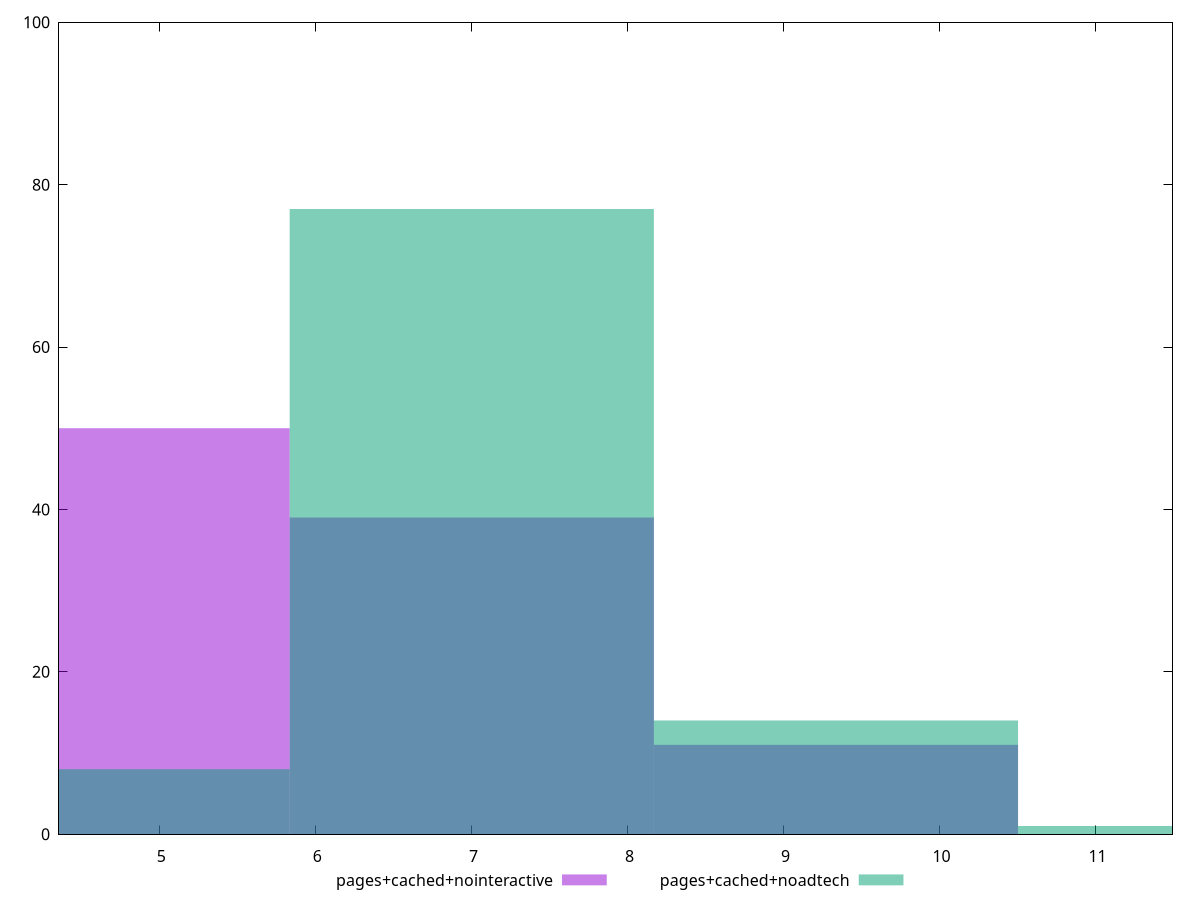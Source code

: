 reset

$pagesCachedNointeractive <<EOF
7.002486279132963 39
4.668324186088642 50
9.336648372177285 11
EOF

$pagesCachedNoadtech <<EOF
7.002486279132963 77
9.336648372177285 14
11.670810465221606 1
4.668324186088642 8
EOF

set key outside below
set boxwidth 2.334162093044321
set xrange [4.356800000000001:11.4937]
set yrange [0:100]
set style fill transparent solid 0.5 noborder
set terminal svg size 640, 500 enhanced background rgb 'white'
set output "report_00007_2020-12-11T15:55:29.892Z/network-server-latency/comparison/histogram/3_vs_4.svg"

plot $pagesCachedNointeractive title "pages+cached+nointeractive" with boxes, \
     $pagesCachedNoadtech title "pages+cached+noadtech" with boxes

reset
